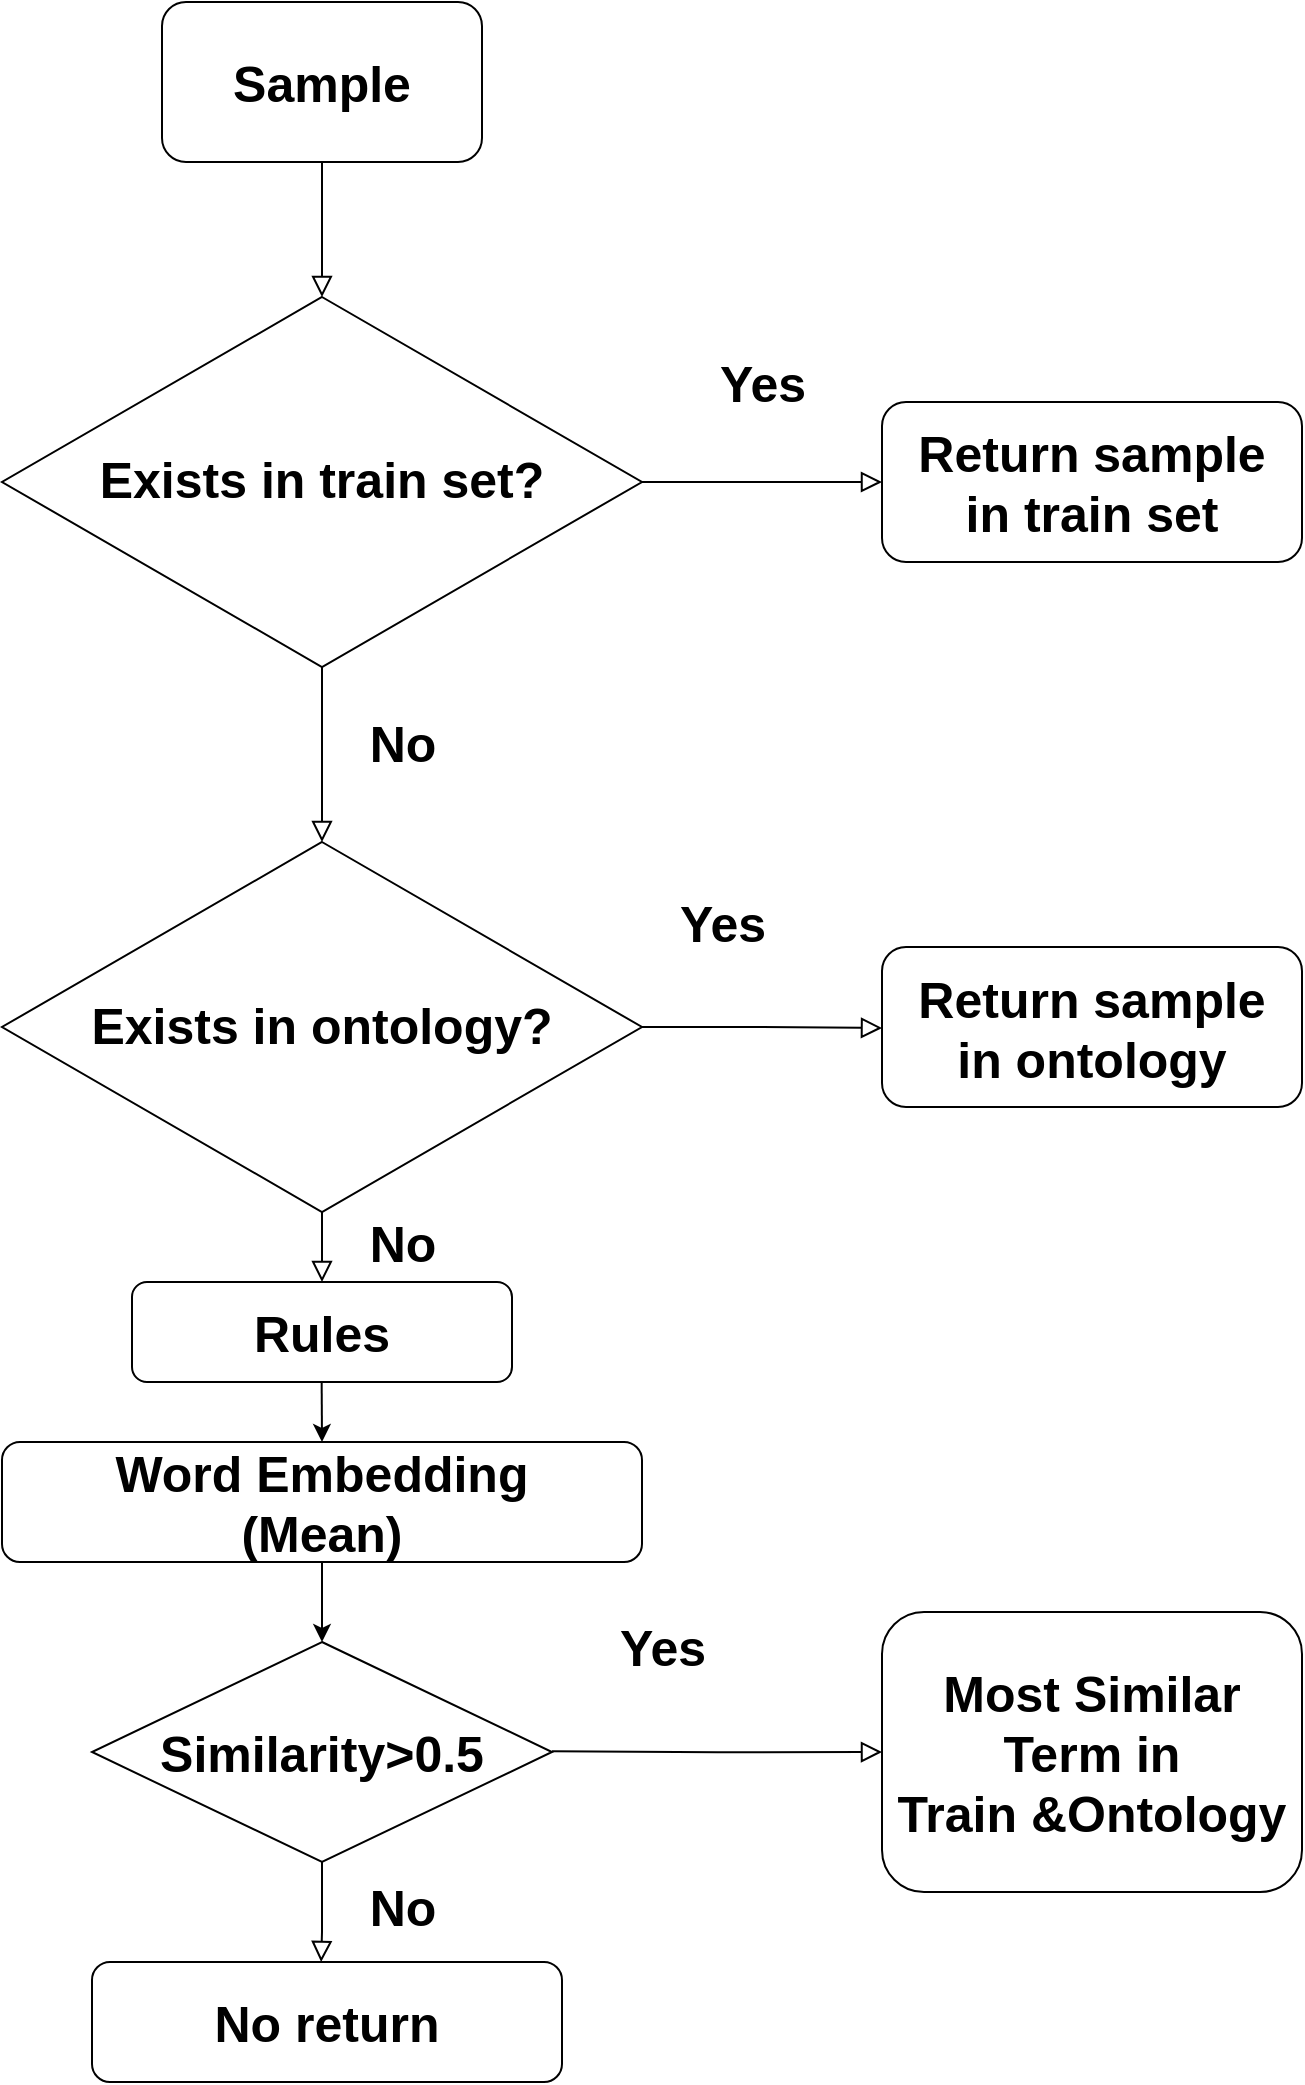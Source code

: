 <mxfile version="13.3.0" type="device"><diagram id="C5RBs43oDa-KdzZeNtuy" name="Page-1"><mxGraphModel dx="1221" dy="587" grid="1" gridSize="10" guides="1" tooltips="1" connect="1" arrows="1" fold="1" page="1" pageScale="1" pageWidth="827" pageHeight="1169" math="0" shadow="0"><root><mxCell id="WIyWlLk6GJQsqaUBKTNV-0"/><mxCell id="WIyWlLk6GJQsqaUBKTNV-1" parent="WIyWlLk6GJQsqaUBKTNV-0"/><mxCell id="WIyWlLk6GJQsqaUBKTNV-2" value="" style="rounded=0;html=1;jettySize=auto;orthogonalLoop=1;fontSize=11;endArrow=block;endFill=0;endSize=8;strokeWidth=1;shadow=0;labelBackgroundColor=none;edgeStyle=orthogonalEdgeStyle;entryX=0.5;entryY=0;entryDx=0;entryDy=0;" parent="WIyWlLk6GJQsqaUBKTNV-1" source="WIyWlLk6GJQsqaUBKTNV-3" target="WIyWlLk6GJQsqaUBKTNV-10" edge="1"><mxGeometry relative="1" as="geometry"><mxPoint x="220" y="170" as="targetPoint"/></mxGeometry></mxCell><mxCell id="WIyWlLk6GJQsqaUBKTNV-3" value="&lt;font style=&quot;font-size: 25px&quot;&gt;Sample&lt;/font&gt;" style="rounded=1;whiteSpace=wrap;html=1;fontSize=12;glass=0;strokeWidth=1;shadow=0;fontStyle=1" parent="WIyWlLk6GJQsqaUBKTNV-1" vertex="1"><mxGeometry x="180" y="40" width="160" height="80" as="geometry"/></mxCell><mxCell id="WIyWlLk6GJQsqaUBKTNV-8" value="No" style="rounded=0;html=1;jettySize=auto;orthogonalLoop=1;fontSize=25;endArrow=block;endFill=0;endSize=8;strokeWidth=1;shadow=0;labelBackgroundColor=none;edgeStyle=orthogonalEdgeStyle;fontStyle=1" parent="WIyWlLk6GJQsqaUBKTNV-1" source="WIyWlLk6GJQsqaUBKTNV-10" edge="1"><mxGeometry x="-0.143" y="40" relative="1" as="geometry"><mxPoint as="offset"/><mxPoint x="260" y="460" as="targetPoint"/></mxGeometry></mxCell><mxCell id="WIyWlLk6GJQsqaUBKTNV-9" value="Yes" style="edgeStyle=orthogonalEdgeStyle;rounded=0;html=1;jettySize=auto;orthogonalLoop=1;fontSize=25;endArrow=block;endFill=0;endSize=8;strokeWidth=1;shadow=0;labelBackgroundColor=none;fontStyle=1" parent="WIyWlLk6GJQsqaUBKTNV-1" source="WIyWlLk6GJQsqaUBKTNV-10" target="WIyWlLk6GJQsqaUBKTNV-12" edge="1"><mxGeometry y="50" relative="1" as="geometry"><mxPoint as="offset"/></mxGeometry></mxCell><mxCell id="WIyWlLk6GJQsqaUBKTNV-10" value="&lt;font style=&quot;font-size: 25px&quot;&gt;&lt;b&gt;Exists in train set?&lt;/b&gt;&lt;/font&gt;" style="rhombus;whiteSpace=wrap;html=1;shadow=0;fontFamily=Helvetica;fontSize=12;align=center;strokeWidth=1;spacing=6;spacingTop=-4;" parent="WIyWlLk6GJQsqaUBKTNV-1" vertex="1"><mxGeometry x="100" y="187.5" width="320" height="185" as="geometry"/></mxCell><mxCell id="WIyWlLk6GJQsqaUBKTNV-11" value="Most Similar Term in &lt;br&gt;Train &amp;amp;Ontology" style="rounded=1;whiteSpace=wrap;html=1;fontSize=25;glass=0;strokeWidth=1;shadow=0;fontStyle=1" parent="WIyWlLk6GJQsqaUBKTNV-1" vertex="1"><mxGeometry x="540" y="845" width="210" height="140" as="geometry"/></mxCell><mxCell id="WIyWlLk6GJQsqaUBKTNV-12" value="Return sample &lt;br&gt;in train set" style="rounded=1;whiteSpace=wrap;html=1;fontSize=25;glass=0;strokeWidth=1;shadow=0;fontStyle=1" parent="WIyWlLk6GJQsqaUBKTNV-1" vertex="1"><mxGeometry x="540" y="240" width="210" height="80" as="geometry"/></mxCell><mxCell id="YZXrzL5z8bYQpQY1qDal-1" value="&lt;font style=&quot;font-size: 25px&quot;&gt;&lt;b&gt;Exists in ontology?&lt;/b&gt;&lt;/font&gt;" style="rhombus;whiteSpace=wrap;html=1;shadow=0;fontFamily=Helvetica;fontSize=12;align=center;strokeWidth=1;spacing=6;spacingTop=-4;" parent="WIyWlLk6GJQsqaUBKTNV-1" vertex="1"><mxGeometry x="100" y="460" width="320" height="185" as="geometry"/></mxCell><mxCell id="YZXrzL5z8bYQpQY1qDal-5" value="Yes" style="edgeStyle=orthogonalEdgeStyle;rounded=0;html=1;jettySize=auto;orthogonalLoop=1;fontSize=25;endArrow=block;endFill=0;endSize=8;strokeWidth=1;shadow=0;labelBackgroundColor=none;exitX=1;exitY=0.5;exitDx=0;exitDy=0;fontStyle=1" parent="WIyWlLk6GJQsqaUBKTNV-1" source="YZXrzL5z8bYQpQY1qDal-1" edge="1"><mxGeometry x="-0.334" y="53" relative="1" as="geometry"><mxPoint as="offset"/><mxPoint x="580" y="492.5" as="sourcePoint"/><mxPoint x="540" y="553" as="targetPoint"/><Array as="points"><mxPoint x="480" y="553"/><mxPoint x="480" y="553"/></Array></mxGeometry></mxCell><mxCell id="YZXrzL5z8bYQpQY1qDal-6" value="Return sample &lt;br&gt;in ontology" style="rounded=1;whiteSpace=wrap;html=1;fontSize=25;glass=0;strokeWidth=1;shadow=0;fontStyle=1" parent="WIyWlLk6GJQsqaUBKTNV-1" vertex="1"><mxGeometry x="540" y="512.5" width="210" height="80" as="geometry"/></mxCell><mxCell id="YZXrzL5z8bYQpQY1qDal-7" value="No" style="rounded=0;html=1;jettySize=auto;orthogonalLoop=1;fontSize=25;endArrow=block;endFill=0;endSize=8;strokeWidth=1;shadow=0;labelBackgroundColor=none;edgeStyle=orthogonalEdgeStyle;fontStyle=1;exitX=0.5;exitY=1;exitDx=0;exitDy=0;" parent="WIyWlLk6GJQsqaUBKTNV-1" source="YZXrzL5z8bYQpQY1qDal-1" edge="1"><mxGeometry x="-0.143" y="40" relative="1" as="geometry"><mxPoint as="offset"/><mxPoint x="150" y="690" as="sourcePoint"/><mxPoint x="260" y="680" as="targetPoint"/><Array as="points"/></mxGeometry></mxCell><mxCell id="YZXrzL5z8bYQpQY1qDal-8" value="Word Embedding&lt;br&gt;(Mean)" style="rounded=1;whiteSpace=wrap;html=1;fontSize=25;fontStyle=1" parent="WIyWlLk6GJQsqaUBKTNV-1" vertex="1"><mxGeometry x="100" y="760" width="320" height="60" as="geometry"/></mxCell><mxCell id="exnvbaKMkFQN4auPZI69-0" value="Similarity&amp;gt;0.5" style="rhombus;whiteSpace=wrap;html=1;fontSize=25;fontStyle=1" parent="WIyWlLk6GJQsqaUBKTNV-1" vertex="1"><mxGeometry x="145" y="860" width="230" height="110" as="geometry"/></mxCell><mxCell id="exnvbaKMkFQN4auPZI69-2" value="" style="endArrow=classic;html=1;exitX=0.5;exitY=1;exitDx=0;exitDy=0;entryX=0.5;entryY=0;entryDx=0;entryDy=0;" parent="WIyWlLk6GJQsqaUBKTNV-1" source="YZXrzL5z8bYQpQY1qDal-8" target="exnvbaKMkFQN4auPZI69-0" edge="1"><mxGeometry width="50" height="50" relative="1" as="geometry"><mxPoint x="490" y="860" as="sourcePoint"/><mxPoint x="540" y="810" as="targetPoint"/></mxGeometry></mxCell><mxCell id="exnvbaKMkFQN4auPZI69-3" value="No" style="rounded=0;html=1;jettySize=auto;orthogonalLoop=1;fontSize=25;endArrow=block;endFill=0;endSize=8;strokeWidth=1;shadow=0;labelBackgroundColor=none;edgeStyle=orthogonalEdgeStyle;fontStyle=1;exitX=0.5;exitY=1;exitDx=0;exitDy=0;entryX=0.5;entryY=0;entryDx=0;entryDy=0;" parent="WIyWlLk6GJQsqaUBKTNV-1" source="exnvbaKMkFQN4auPZI69-0" edge="1"><mxGeometry x="-0.143" y="40" relative="1" as="geometry"><mxPoint as="offset"/><mxPoint x="259.58" y="985" as="sourcePoint"/><mxPoint x="259.58" y="1020" as="targetPoint"/><Array as="points"><mxPoint x="260" y="1005"/></Array></mxGeometry></mxCell><mxCell id="exnvbaKMkFQN4auPZI69-4" value="Yes" style="edgeStyle=orthogonalEdgeStyle;rounded=0;html=1;jettySize=auto;orthogonalLoop=1;fontSize=25;endArrow=block;endFill=0;endSize=8;strokeWidth=1;shadow=0;labelBackgroundColor=none;exitX=1;exitY=0.5;exitDx=0;exitDy=0;fontStyle=1;entryX=0;entryY=0.5;entryDx=0;entryDy=0;" parent="WIyWlLk6GJQsqaUBKTNV-1" target="WIyWlLk6GJQsqaUBKTNV-11" edge="1"><mxGeometry x="-0.334" y="53" relative="1" as="geometry"><mxPoint as="offset"/><mxPoint x="375" y="914.58" as="sourcePoint"/><mxPoint x="530" y="915" as="targetPoint"/><Array as="points"/></mxGeometry></mxCell><mxCell id="exnvbaKMkFQN4auPZI69-5" value="No return" style="rounded=1;whiteSpace=wrap;html=1;fontSize=25;fontStyle=1" parent="WIyWlLk6GJQsqaUBKTNV-1" vertex="1"><mxGeometry x="145" y="1020" width="235" height="60" as="geometry"/></mxCell><mxCell id="3Pw6wXHNRPyXez-Y020t-0" value="Rules" style="rounded=1;whiteSpace=wrap;html=1;fontSize=25;fontStyle=1" vertex="1" parent="WIyWlLk6GJQsqaUBKTNV-1"><mxGeometry x="165" y="680" width="190" height="50" as="geometry"/></mxCell><mxCell id="3Pw6wXHNRPyXez-Y020t-1" value="" style="endArrow=classic;html=1;exitX=0.5;exitY=1;exitDx=0;exitDy=0;entryX=0.5;entryY=0;entryDx=0;entryDy=0;" edge="1" parent="WIyWlLk6GJQsqaUBKTNV-1" target="YZXrzL5z8bYQpQY1qDal-8"><mxGeometry width="50" height="50" relative="1" as="geometry"><mxPoint x="259.83" y="730" as="sourcePoint"/><mxPoint x="259.83" y="750" as="targetPoint"/></mxGeometry></mxCell></root></mxGraphModel></diagram></mxfile>